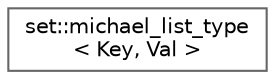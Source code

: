digraph "类继承关系图"
{
 // LATEX_PDF_SIZE
  bgcolor="transparent";
  edge [fontname=Helvetica,fontsize=10,labelfontname=Helvetica,labelfontsize=10];
  node [fontname=Helvetica,fontsize=10,shape=box,height=0.2,width=0.4];
  rankdir="LR";
  Node0 [id="Node000000",label="set::michael_list_type\l\< Key, Val \>",height=0.2,width=0.4,color="grey40", fillcolor="white", style="filled",URL="$structset_1_1michael__list__type.html",tooltip=" "];
}

